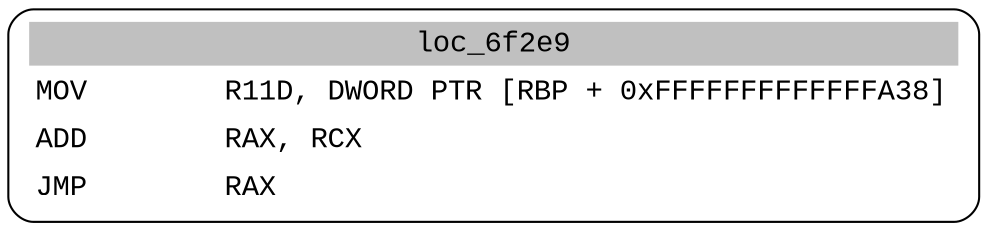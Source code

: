 digraph asm_graph {
1941 [
shape="Mrecord" fontname="Courier New"label =<<table border="0" cellborder="0" cellpadding="3"><tr><td align="center" colspan="2" bgcolor="grey">loc_6f2e9</td></tr><tr><td align="left">MOV        R11D, DWORD PTR [RBP + 0xFFFFFFFFFFFFFA38]</td></tr><tr><td align="left">ADD        RAX, RCX</td></tr><tr><td align="left">JMP        RAX</td></tr></table>> ];
}